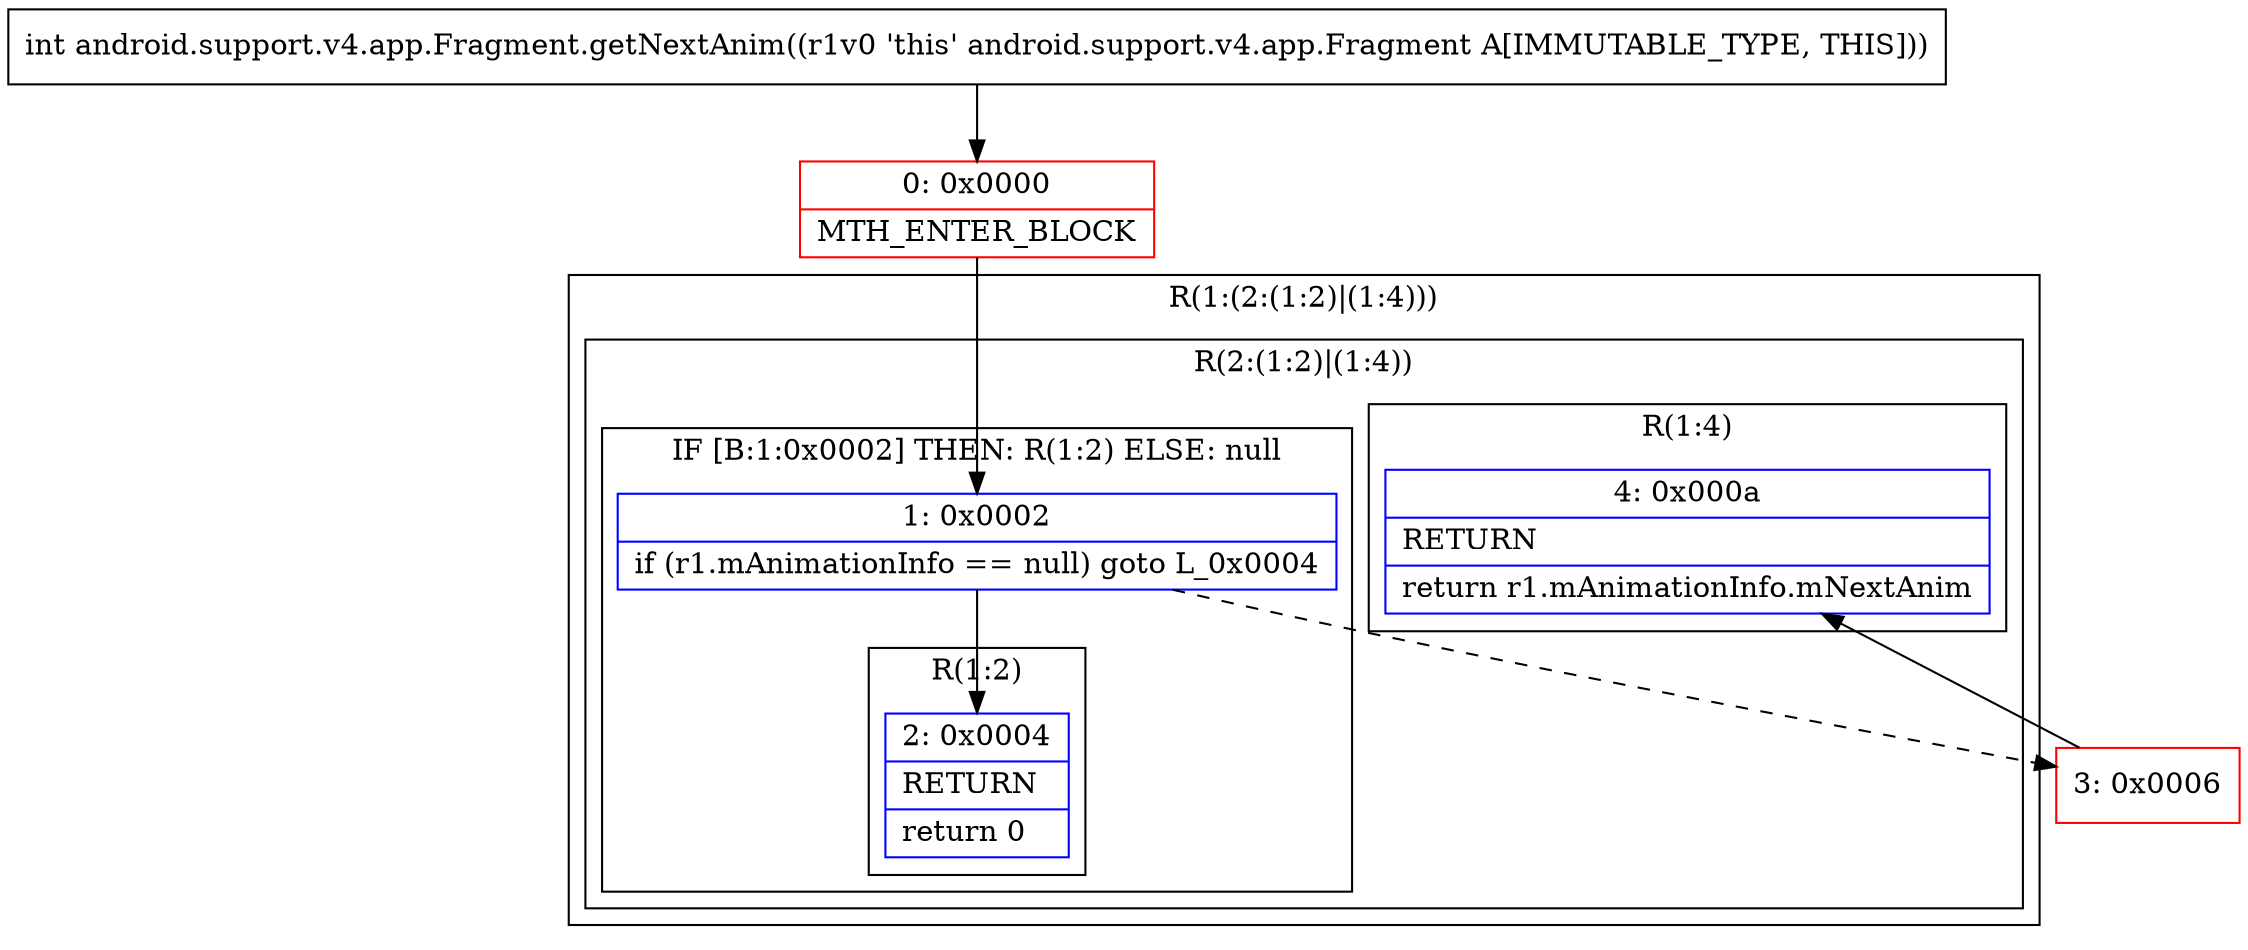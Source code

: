 digraph "CFG forandroid.support.v4.app.Fragment.getNextAnim()I" {
subgraph cluster_Region_1892345350 {
label = "R(1:(2:(1:2)|(1:4)))";
node [shape=record,color=blue];
subgraph cluster_Region_680285417 {
label = "R(2:(1:2)|(1:4))";
node [shape=record,color=blue];
subgraph cluster_IfRegion_1028466484 {
label = "IF [B:1:0x0002] THEN: R(1:2) ELSE: null";
node [shape=record,color=blue];
Node_1 [shape=record,label="{1\:\ 0x0002|if (r1.mAnimationInfo == null) goto L_0x0004\l}"];
subgraph cluster_Region_1539908697 {
label = "R(1:2)";
node [shape=record,color=blue];
Node_2 [shape=record,label="{2\:\ 0x0004|RETURN\l|return 0\l}"];
}
}
subgraph cluster_Region_2081690608 {
label = "R(1:4)";
node [shape=record,color=blue];
Node_4 [shape=record,label="{4\:\ 0x000a|RETURN\l|return r1.mAnimationInfo.mNextAnim\l}"];
}
}
}
Node_0 [shape=record,color=red,label="{0\:\ 0x0000|MTH_ENTER_BLOCK\l}"];
Node_3 [shape=record,color=red,label="{3\:\ 0x0006}"];
MethodNode[shape=record,label="{int android.support.v4.app.Fragment.getNextAnim((r1v0 'this' android.support.v4.app.Fragment A[IMMUTABLE_TYPE, THIS])) }"];
MethodNode -> Node_0;
Node_1 -> Node_2;
Node_1 -> Node_3[style=dashed];
Node_0 -> Node_1;
Node_3 -> Node_4;
}


